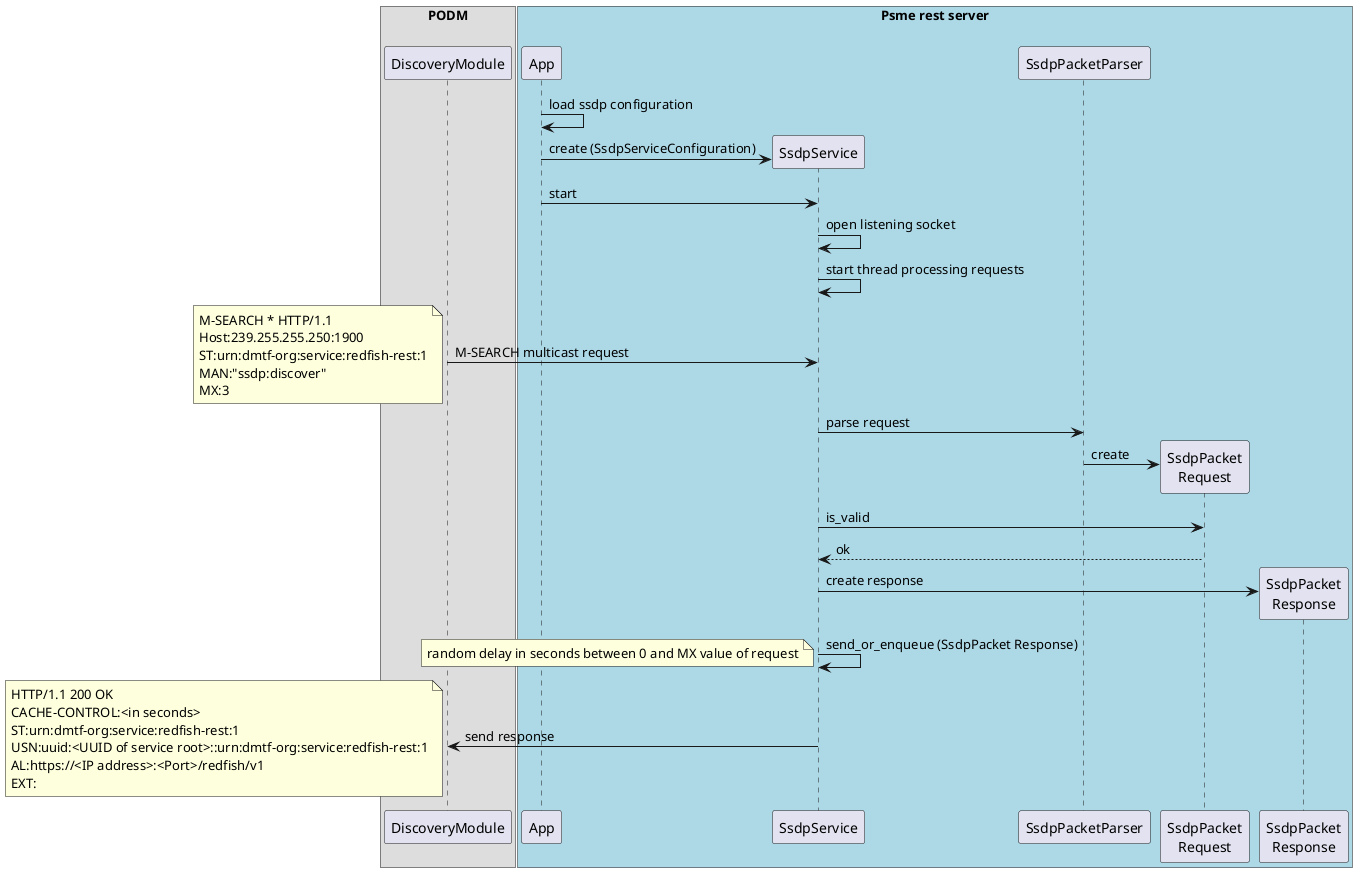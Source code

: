 @startuml

box "PODM"
    participant DiscoveryModule
end box
box "Psme rest server" #LightBlue
    participant App
    participant SsdpService
    participant SsdpPacketParser
    participant "SsdpPacket\nRequest" as Req
    participant "SsdpPacket\nResponse" as Res
end box

App -> App: load ssdp configuration
create SsdpService
App -> SsdpService: create (SsdpServiceConfiguration)
App -> SsdpService: start

SsdpService -> SsdpService: open listening socket

SsdpService -> SsdpService: start thread processing requests

DiscoveryModule -> SsdpService : M-SEARCH multicast request
note left
M-SEARCH * HTTP/1.1
Host:239.255.255.250:1900
ST:urn:dmtf-org:service:redfish-rest:1
MAN:"ssdp:discover"
MX:3
end note

SsdpService -> SsdpPacketParser: parse request
create Req
SsdpPacketParser -> Req: create

SsdpService -> Req: is_valid
Req --> SsdpService: ok

create Res
SsdpService -> Res: create response
SsdpService -> SsdpService: send_or_enqueue (SsdpPacket Response)
note left
random delay in seconds between 0 and MX value of request
end note
SsdpService -> DiscoveryModule: send response
note left
HTTP/1.1 200 OK
CACHE-CONTROL:<in seconds>
ST:urn:dmtf-org:service:redfish-rest:1
USN:uuid:<UUID of service root>::urn:dmtf-org:service:redfish-rest:1
AL:https://<IP address>:<Port>/redfish/v1
EXT:
end note

@enduml